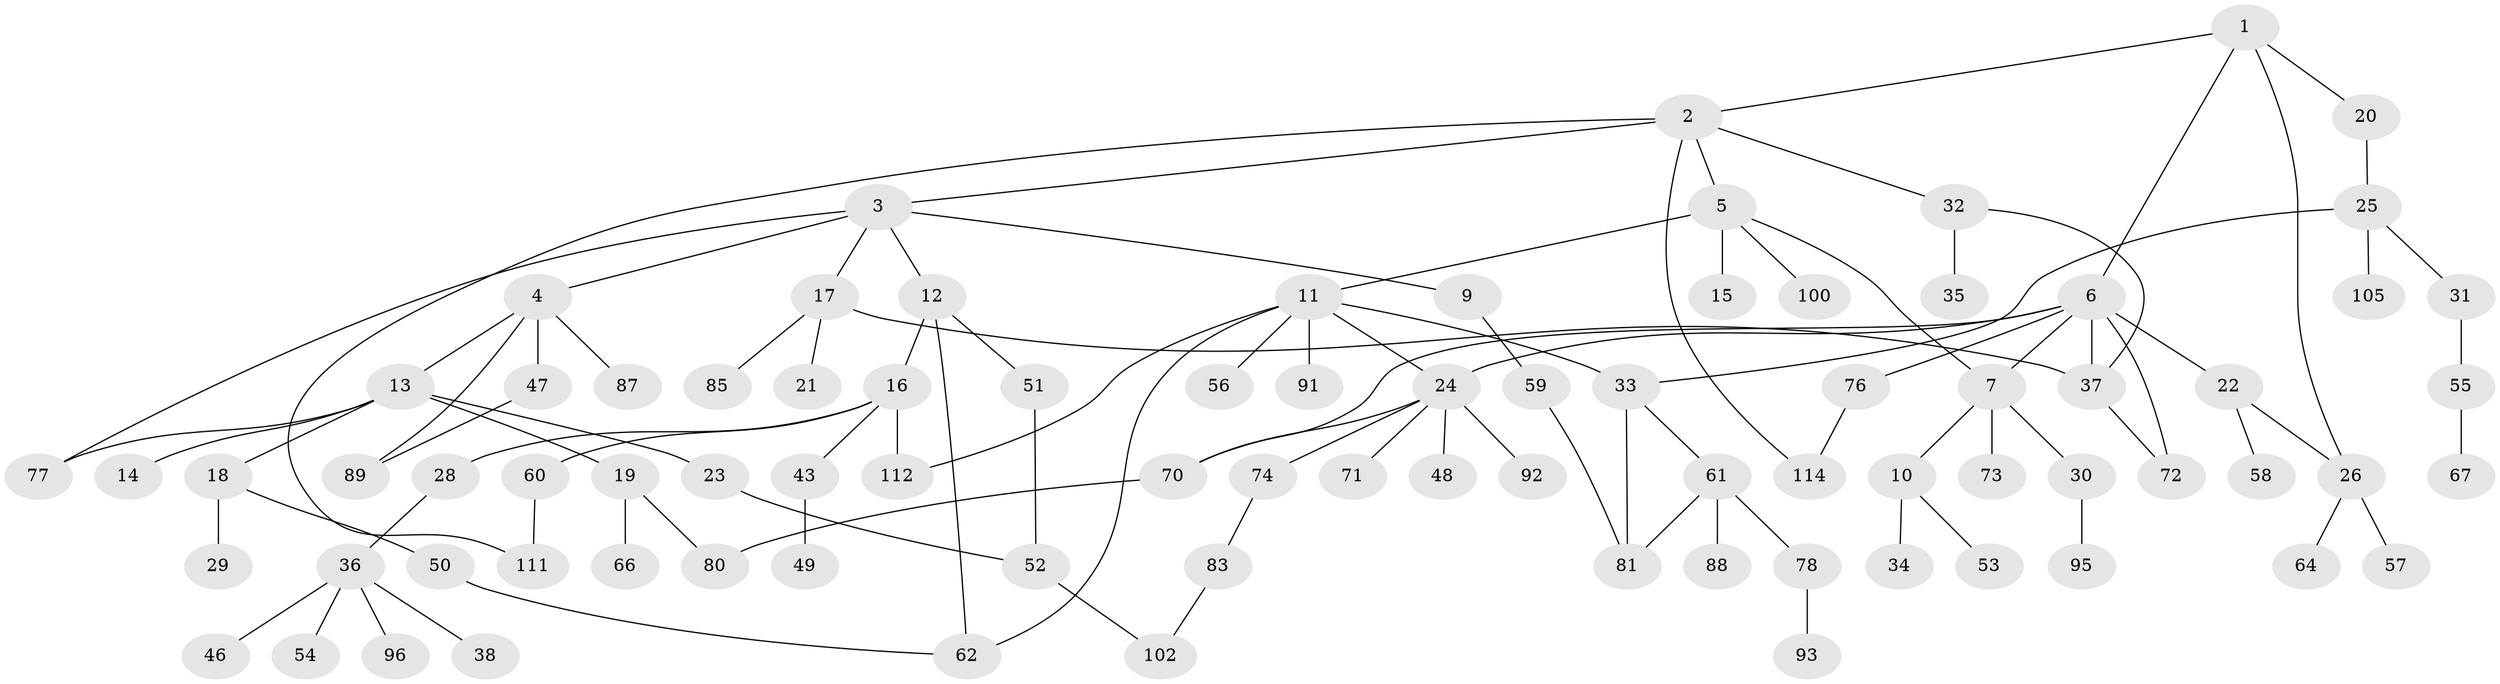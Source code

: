 // original degree distribution, {4: 0.08403361344537816, 6: 0.025210084033613446, 5: 0.058823529411764705, 2: 0.31932773109243695, 3: 0.17647058823529413, 7: 0.008403361344537815, 1: 0.3277310924369748}
// Generated by graph-tools (version 1.1) at 2025/16/03/04/25 18:16:54]
// undirected, 83 vertices, 102 edges
graph export_dot {
graph [start="1"]
  node [color=gray90,style=filled];
  1;
  2;
  3;
  4;
  5;
  6 [super="+8+41+63+68"];
  7 [super="+27"];
  9;
  10;
  11 [super="+69"];
  12;
  13 [super="+86"];
  14 [super="+106+82"];
  15;
  16 [super="+45"];
  17 [super="+90"];
  18;
  19;
  20;
  21;
  22;
  23;
  24 [super="+42+44"];
  25;
  26;
  28 [super="+40"];
  29;
  30;
  31 [super="+75"];
  32;
  33 [super="+98+101"];
  34;
  35 [super="+65"];
  36;
  37 [super="+97"];
  38 [super="+39"];
  43;
  46;
  47;
  48;
  49;
  50 [super="+113"];
  51;
  52;
  53;
  54;
  55;
  56;
  57;
  58;
  59;
  60;
  61;
  62;
  64;
  66;
  67 [super="+79"];
  70 [super="+84"];
  71;
  72;
  73;
  74;
  76;
  77;
  78;
  80;
  81;
  83;
  85;
  87;
  88;
  89;
  91;
  92;
  93;
  95 [super="+116"];
  96 [super="+118"];
  100;
  102;
  105;
  111;
  112;
  114;
  1 -- 2;
  1 -- 6;
  1 -- 20;
  1 -- 26;
  2 -- 3;
  2 -- 5;
  2 -- 32;
  2 -- 111;
  2 -- 114;
  3 -- 4;
  3 -- 9;
  3 -- 12;
  3 -- 17;
  3 -- 77;
  4 -- 13;
  4 -- 47;
  4 -- 87;
  4 -- 89;
  5 -- 7;
  5 -- 11;
  5 -- 15;
  5 -- 100;
  6 -- 22;
  6 -- 70;
  6 -- 24 [weight=2];
  6 -- 72;
  6 -- 76;
  6 -- 37;
  6 -- 7;
  7 -- 10;
  7 -- 30;
  7 -- 73;
  9 -- 59;
  10 -- 34;
  10 -- 53;
  11 -- 24;
  11 -- 56;
  11 -- 112;
  11 -- 33;
  11 -- 91;
  11 -- 62;
  12 -- 16;
  12 -- 51;
  12 -- 62;
  13 -- 14;
  13 -- 18;
  13 -- 19;
  13 -- 23;
  13 -- 77;
  16 -- 28;
  16 -- 43;
  16 -- 112;
  16 -- 60;
  17 -- 21;
  17 -- 85;
  17 -- 37;
  18 -- 29;
  18 -- 50;
  19 -- 66;
  19 -- 80;
  20 -- 25;
  22 -- 26;
  22 -- 58;
  23 -- 52;
  24 -- 71;
  24 -- 92;
  24 -- 48;
  24 -- 74;
  24 -- 70;
  25 -- 31;
  25 -- 33;
  25 -- 105;
  26 -- 57;
  26 -- 64;
  28 -- 36;
  30 -- 95;
  31 -- 55;
  32 -- 35;
  32 -- 37;
  33 -- 61;
  33 -- 81;
  36 -- 38;
  36 -- 46;
  36 -- 54;
  36 -- 96;
  37 -- 72;
  43 -- 49;
  47 -- 89;
  50 -- 62;
  51 -- 52;
  52 -- 102;
  55 -- 67;
  59 -- 81;
  60 -- 111;
  61 -- 78;
  61 -- 88;
  61 -- 81;
  70 -- 80;
  74 -- 83;
  76 -- 114;
  78 -- 93;
  83 -- 102;
}
